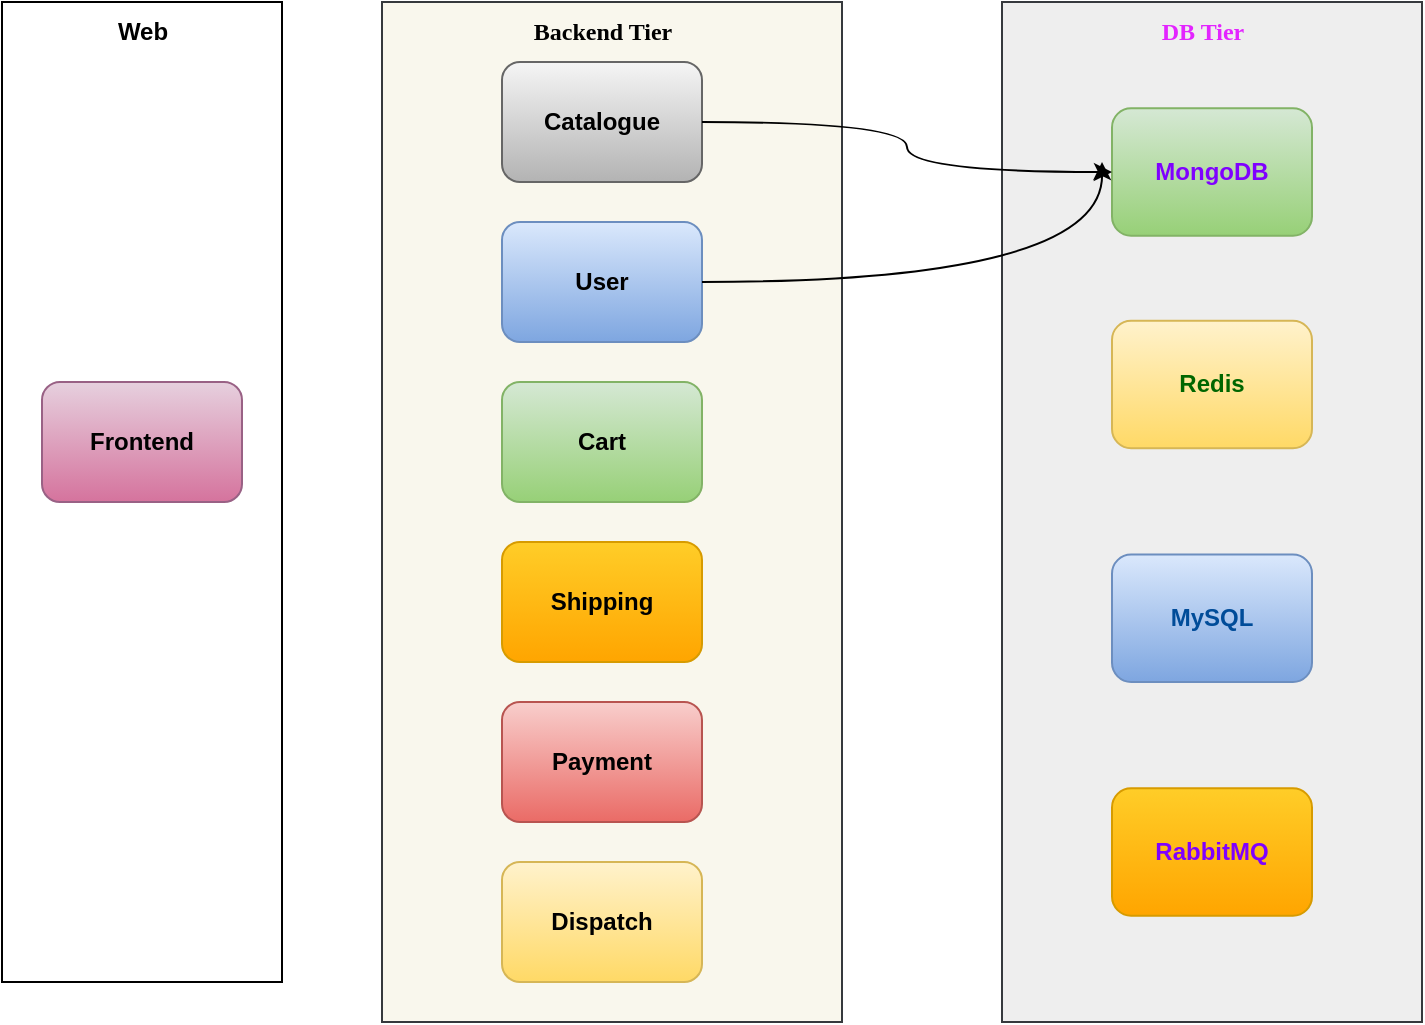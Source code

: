 <mxfile version="26.2.14">
  <diagram name="Page-1" id="fZ6_6-qFtuJXSLZ6WzMS">
    <mxGraphModel dx="1251" dy="660" grid="1" gridSize="10" guides="1" tooltips="1" connect="1" arrows="1" fold="1" page="1" pageScale="1" pageWidth="850" pageHeight="1100" math="0" shadow="0">
      <root>
        <mxCell id="0" />
        <mxCell id="1" parent="0" />
        <mxCell id="1VImnYT1DYLdbbFBoMaT-2" value="" style="rounded=0;whiteSpace=wrap;html=1;fillColor=#f9f7ed;strokeColor=#36393d;" parent="1" vertex="1">
          <mxGeometry x="370" y="130" width="230" height="510" as="geometry" />
        </mxCell>
        <mxCell id="1VImnYT1DYLdbbFBoMaT-3" value="" style="rounded=0;whiteSpace=wrap;html=1;" parent="1" vertex="1">
          <mxGeometry x="180" y="130" width="140" height="490" as="geometry" />
        </mxCell>
        <mxCell id="1VImnYT1DYLdbbFBoMaT-8" value="&lt;b&gt;Catalogue&lt;/b&gt;" style="rounded=1;whiteSpace=wrap;html=1;fillColor=#f5f5f5;gradientColor=#b3b3b3;strokeColor=#666666;" parent="1" vertex="1">
          <mxGeometry x="430" y="160" width="100" height="60" as="geometry" />
        </mxCell>
        <mxCell id="1VImnYT1DYLdbbFBoMaT-9" value="&lt;b&gt;User&lt;/b&gt;" style="rounded=1;whiteSpace=wrap;html=1;fillColor=#dae8fc;gradientColor=#7ea6e0;strokeColor=#6c8ebf;" parent="1" vertex="1">
          <mxGeometry x="430" y="240" width="100" height="60" as="geometry" />
        </mxCell>
        <mxCell id="1VImnYT1DYLdbbFBoMaT-10" value="&lt;b&gt;Cart&lt;/b&gt;" style="rounded=1;whiteSpace=wrap;html=1;fillColor=#d5e8d4;gradientColor=#97d077;strokeColor=#82b366;" parent="1" vertex="1">
          <mxGeometry x="430" y="320" width="100" height="60" as="geometry" />
        </mxCell>
        <mxCell id="1VImnYT1DYLdbbFBoMaT-11" value="&lt;b&gt;Shipping&lt;/b&gt;" style="rounded=1;whiteSpace=wrap;html=1;fillColor=#ffcd28;gradientColor=#ffa500;strokeColor=#d79b00;" parent="1" vertex="1">
          <mxGeometry x="430" y="400" width="100" height="60" as="geometry" />
        </mxCell>
        <mxCell id="1VImnYT1DYLdbbFBoMaT-12" value="&lt;b&gt;Payment&lt;/b&gt;" style="rounded=1;whiteSpace=wrap;html=1;fillColor=#f8cecc;gradientColor=#ea6b66;strokeColor=#b85450;" parent="1" vertex="1">
          <mxGeometry x="430" y="480" width="100" height="60" as="geometry" />
        </mxCell>
        <mxCell id="1VImnYT1DYLdbbFBoMaT-13" value="&lt;b&gt;Dispatch&lt;/b&gt;" style="rounded=1;whiteSpace=wrap;html=1;fillColor=#fff2cc;gradientColor=#ffd966;strokeColor=#d6b656;" parent="1" vertex="1">
          <mxGeometry x="430" y="560" width="100" height="60" as="geometry" />
        </mxCell>
        <mxCell id="1VImnYT1DYLdbbFBoMaT-14" value="&lt;b&gt;Frontend&lt;/b&gt;" style="rounded=1;whiteSpace=wrap;html=1;fillColor=#e6d0de;gradientColor=#d5739d;strokeColor=#996185;" parent="1" vertex="1">
          <mxGeometry x="200" y="320" width="100" height="60" as="geometry" />
        </mxCell>
        <mxCell id="1VImnYT1DYLdbbFBoMaT-15" value="&lt;b&gt;&lt;font face=&quot;Comic Sans MS&quot;&gt;Backend Tier&lt;/font&gt;&lt;/b&gt;" style="text;html=1;align=center;verticalAlign=middle;resizable=0;points=[];autosize=1;strokeColor=none;fillColor=none;" parent="1" vertex="1">
          <mxGeometry x="430" y="130" width="100" height="30" as="geometry" />
        </mxCell>
        <mxCell id="1VImnYT1DYLdbbFBoMaT-17" value="&lt;b&gt;Web&lt;/b&gt;" style="text;html=1;align=center;verticalAlign=middle;resizable=0;points=[];autosize=1;strokeColor=none;fillColor=none;" parent="1" vertex="1">
          <mxGeometry x="225" y="130" width="50" height="30" as="geometry" />
        </mxCell>
        <mxCell id="1VImnYT1DYLdbbFBoMaT-19" value="" style="group" parent="1" vertex="1" connectable="0">
          <mxGeometry x="680" y="130" width="210" height="510" as="geometry" />
        </mxCell>
        <mxCell id="1VImnYT1DYLdbbFBoMaT-1" value="" style="rounded=0;whiteSpace=wrap;html=1;fillColor=#eeeeee;strokeColor=#36393d;" parent="1VImnYT1DYLdbbFBoMaT-19" vertex="1">
          <mxGeometry width="210" height="510" as="geometry" />
        </mxCell>
        <mxCell id="1VImnYT1DYLdbbFBoMaT-18" value="" style="group" parent="1VImnYT1DYLdbbFBoMaT-19" vertex="1" connectable="0">
          <mxGeometry x="55" width="100" height="456.875" as="geometry" />
        </mxCell>
        <mxCell id="1VImnYT1DYLdbbFBoMaT-4" value="&lt;b&gt;&lt;font style=&quot;color: rgb(127, 0, 255);&quot;&gt;MongoDB&lt;/font&gt;&lt;/b&gt;" style="rounded=1;whiteSpace=wrap;html=1;fillColor=#d5e8d4;gradientColor=#97d077;strokeColor=#82b366;" parent="1VImnYT1DYLdbbFBoMaT-18" vertex="1">
          <mxGeometry y="53.125" width="100" height="63.75" as="geometry" />
        </mxCell>
        <mxCell id="1VImnYT1DYLdbbFBoMaT-5" value="&lt;b&gt;&lt;font style=&quot;color: rgb(0, 102, 0);&quot;&gt;Redis&lt;/font&gt;&lt;/b&gt;" style="rounded=1;whiteSpace=wrap;html=1;fillColor=#fff2cc;gradientColor=#ffd966;strokeColor=#d6b656;" parent="1VImnYT1DYLdbbFBoMaT-18" vertex="1">
          <mxGeometry y="159.375" width="100" height="63.75" as="geometry" />
        </mxCell>
        <mxCell id="1VImnYT1DYLdbbFBoMaT-6" value="&lt;b&gt;&lt;font style=&quot;color: rgb(0, 76, 153);&quot;&gt;MySQL&lt;/font&gt;&lt;/b&gt;" style="rounded=1;whiteSpace=wrap;html=1;fillColor=#dae8fc;gradientColor=#7ea6e0;strokeColor=#6c8ebf;" parent="1VImnYT1DYLdbbFBoMaT-18" vertex="1">
          <mxGeometry y="276.25" width="100" height="63.75" as="geometry" />
        </mxCell>
        <mxCell id="1VImnYT1DYLdbbFBoMaT-7" value="&lt;b&gt;&lt;font style=&quot;color: rgb(127, 0, 255);&quot;&gt;RabbitMQ&lt;/font&gt;&lt;/b&gt;" style="rounded=1;whiteSpace=wrap;html=1;fillColor=#ffcd28;gradientColor=#ffa500;strokeColor=#d79b00;" parent="1VImnYT1DYLdbbFBoMaT-18" vertex="1">
          <mxGeometry y="393.125" width="100" height="63.75" as="geometry" />
        </mxCell>
        <mxCell id="1VImnYT1DYLdbbFBoMaT-16" value="&lt;b&gt;&lt;font style=&quot;color: rgb(227, 36, 255);&quot; face=&quot;Comic Sans MS&quot;&gt;DB Tier&lt;/font&gt;&lt;/b&gt;" style="text;html=1;align=center;verticalAlign=middle;resizable=0;points=[];autosize=1;strokeColor=none;fillColor=none;" parent="1VImnYT1DYLdbbFBoMaT-18" vertex="1">
          <mxGeometry x="10" width="70" height="30" as="geometry" />
        </mxCell>
        <mxCell id="OrgwwAYgGOUT-hHchfGG-1" style="edgeStyle=orthogonalEdgeStyle;rounded=0;orthogonalLoop=1;jettySize=auto;html=1;entryX=0;entryY=0.5;entryDx=0;entryDy=0;curved=1;" edge="1" parent="1" source="1VImnYT1DYLdbbFBoMaT-8" target="1VImnYT1DYLdbbFBoMaT-4">
          <mxGeometry relative="1" as="geometry" />
        </mxCell>
        <mxCell id="OrgwwAYgGOUT-hHchfGG-2" style="edgeStyle=orthogonalEdgeStyle;rounded=0;orthogonalLoop=1;jettySize=auto;html=1;curved=1;" edge="1" parent="1" source="1VImnYT1DYLdbbFBoMaT-9">
          <mxGeometry relative="1" as="geometry">
            <mxPoint x="730" y="210" as="targetPoint" />
          </mxGeometry>
        </mxCell>
      </root>
    </mxGraphModel>
  </diagram>
</mxfile>
